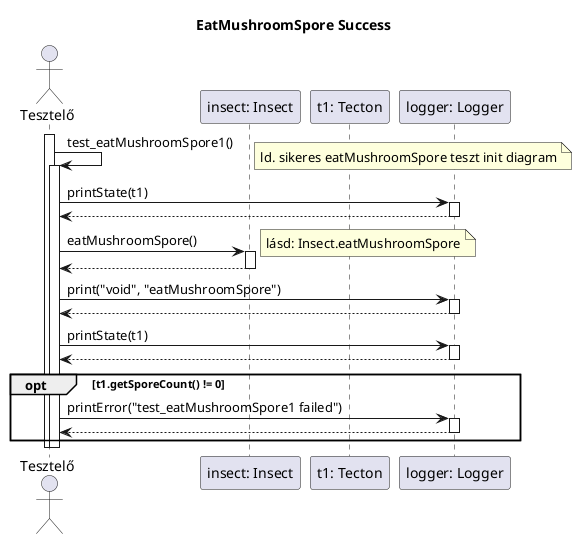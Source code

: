 @startuml test_eatMushroomSpore1

title EatMushroomSpore Success

actor "Tesztelő" as t
participant "insect: Insect" as i
participant "t1: Tecton" as t1
participant "logger: Logger" as logger

activate t
t -> t: test_eatMushroomSpore1()
note right: ld. sikeres eatMushroomSpore teszt init diagram
activate t

	t -> logger: printState(t1)
	activate logger

	t <-- logger
	deactivate logger

	t -> i: eatMushroomSpore()
	activate i
	note right: lásd: Insect.eatMushroomSpore

	t <-- i
	deactivate i

	t -> logger: print("void", "eatMushroomSpore")
	activate logger

	t <-- logger
	deactivate logger

	t -> logger: printState(t1)
	activate logger
	t <-- logger
	deactivate logger

	opt t1.getSporeCount() != 0
		t -> logger: printError("test_eatMushroomSpore1 failed")
		activate logger

		t <-- logger
		deactivate logger
	end

	deactivate t
deactivate t


@enduml